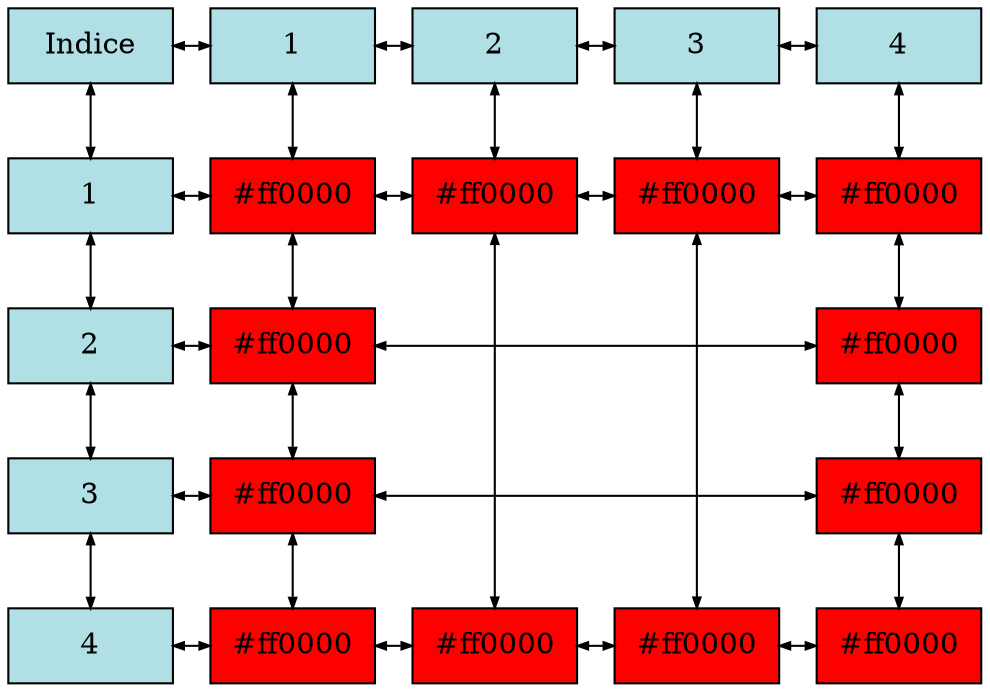 digraph grafica{
	rankdir=TB;
	rank=same;
	node [shape = box, style=filled, fillcolor = powderblue];
	concentrate=true
subgraph cluster_0 {
		nodo0y0 [  label = "Indice", width = 1.1, group = 0];
		nodo0y1 [  label = "1", width=1.1, group = 0];
		nodo0y2 [  label = "2", width=1.1, group = 0];
		nodo0y3 [  label = "3", width=1.1, group = 0];
		nodo0y4 [  label = "4", width=1.1, group = 0];

		color=white;
}
subgraph cluster_1 {
		nodo1y0 [  label = "1", width=1.1, group = 1];
		nodo1y1 [ label = "#ff0000" fillcolor="#ff0000", width = 1.1, group = 1];
		nodo1y2 [ label = "#ff0000" fillcolor="#ff0000", width = 1.1, group = 1];
		nodo1y3 [ label = "#ff0000" fillcolor="#ff0000", width = 1.1, group = 1];
		nodo1y4 [ label = "#ff0000" fillcolor="#ff0000", width = 1.1, group = 1];

		color=white;
}
subgraph cluster_2 {
		nodo2y0 [  label = "2", width=1.1, group = 2];
		nodo2y1 [ label = "#ff0000" fillcolor="#ff0000", width = 1.1, group = 2];
		nodo2y4 [ label = "#ff0000" fillcolor="#ff0000", width = 1.1, group = 2];

		color=white;
}
subgraph cluster_3 {
		nodo3y0 [  label = "3", width=1.1, group = 3];
		nodo3y1 [ label = "#ff0000" fillcolor="#ff0000", width = 1.1, group = 3];
		nodo3y4 [ label = "#ff0000" fillcolor="#ff0000", width = 1.1, group = 3];

		color=white;
}
subgraph cluster_4 {
		nodo4y0 [  label = "4", width=1.1, group = 4];
		nodo4y1 [ label = "#ff0000" fillcolor="#ff0000", width = 1.1, group = 4];
		nodo4y2 [ label = "#ff0000" fillcolor="#ff0000", width = 1.1, group = 4];
		nodo4y3 [ label = "#ff0000" fillcolor="#ff0000", width = 1.1, group = 4];
		nodo4y4 [ label = "#ff0000" fillcolor="#ff0000", width = 1.1, group = 4];

		color=white;
}


		//Conexiones de las columnas
		edge [dir = both, arrowsize=.5]
		nodo0y0 -> nodo0y1 -> nodo0y2 -> nodo0y3 -> nodo0y4;
		nodo1y0 -> nodo1y1 -> nodo1y2 -> nodo1y3 -> nodo1y4;
		nodo2y0 -> nodo2y1 -> nodo2y4;
		nodo3y0 -> nodo3y1 -> nodo3y4;
		nodo4y0 -> nodo4y1 -> nodo4y2 -> nodo4y3 -> nodo4y4;


		//Conexiones de las filas
		rank = same {nodo0y0 -> nodo1y0 -> nodo2y0 -> nodo3y0 -> nodo4y0}
		rank = same {nodo0y1 -> nodo1y1 -> nodo2y1 -> nodo3y1 -> nodo4y1}
		rank = same {nodo0y2 -> nodo1y2 -> nodo4y2}
		rank = same {nodo0y3 -> nodo1y3 -> nodo4y3}
		rank = same {nodo0y4 -> nodo1y4 -> nodo2y4 -> nodo3y4 -> nodo4y4}
	}
